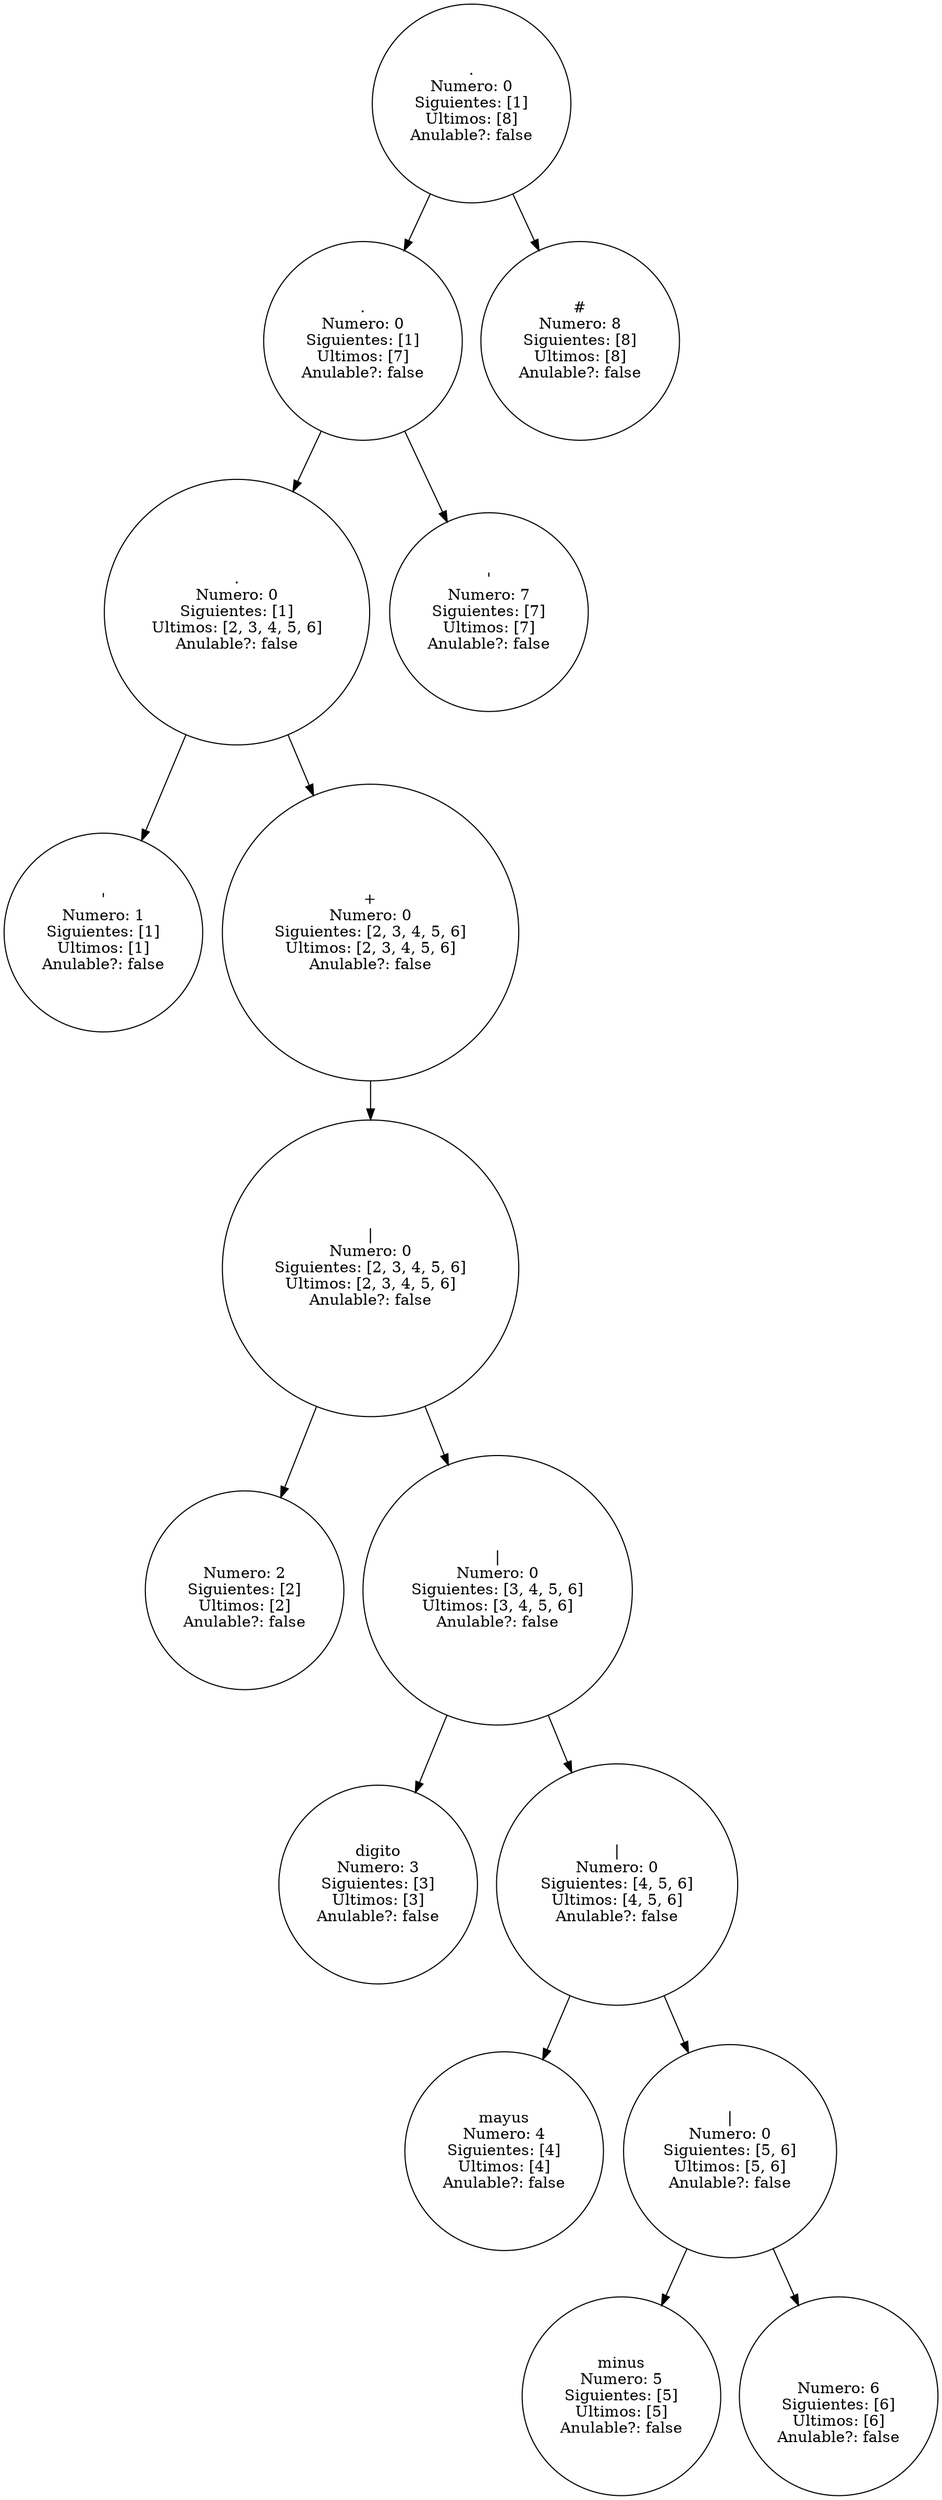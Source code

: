 digraph Arbol{
1936300896[shape=circle label="\'
Numero: 1
Siguientes: [1]
Ultimos: [1]
Anulable?: false"];
1740697948[shape=circle label=".
Numero: 0
Siguientes: [1]
Ultimos: [2, 3, 4, 5, 6]
Anulable?: false"];
1740697948 -> 1936300896
1740697948 -> 1841281840
1841281840[shape=circle label="+
Numero: 0
Siguientes: [2, 3, 4, 5, 6]
Ultimos: [2, 3, 4, 5, 6]
Anulable?: false"];
1841281840 -> 549002690
523513902[shape=circle label=" 
Numero: 2
Siguientes: [2]
Ultimos: [2]
Anulable?: false"];
549002690[shape=circle label="|
Numero: 0
Siguientes: [2, 3, 4, 5, 6]
Ultimos: [2, 3, 4, 5, 6]
Anulable?: false"];
549002690 -> 523513902
549002690 -> 2141087877
1877486205[shape=circle label="digito
Numero: 3
Siguientes: [3]
Ultimos: [3]
Anulable?: false"];
2141087877[shape=circle label="|
Numero: 0
Siguientes: [3, 4, 5, 6]
Ultimos: [3, 4, 5, 6]
Anulable?: false"];
2141087877 -> 1877486205
2141087877 -> 123170127
962369739[shape=circle label="mayus
Numero: 4
Siguientes: [4]
Ultimos: [4]
Anulable?: false"];
123170127[shape=circle label="|
Numero: 0
Siguientes: [4, 5, 6]
Ultimos: [4, 5, 6]
Anulable?: false"];
123170127 -> 962369739
123170127 -> 898241829
463436331[shape=circle label="minus
Numero: 5
Siguientes: [5]
Ultimos: [5]
Anulable?: false"];
898241829[shape=circle label="|
Numero: 0
Siguientes: [5, 6]
Ultimos: [5, 6]
Anulable?: false"];
898241829 -> 463436331
898241829 -> 656298242
656298242[shape=circle label="\n
Numero: 6
Siguientes: [6]
Ultimos: [6]
Anulable?: false"];
2061049834[shape=circle label=".
Numero: 0
Siguientes: [1]
Ultimos: [7]
Anulable?: false"];
2061049834 -> 1740697948
2061049834 -> 522133161
522133161[shape=circle label="\'
Numero: 7
Siguientes: [7]
Ultimos: [7]
Anulable?: false"];
2142335299[shape=circle label=".
Numero: 0
Siguientes: [1]
Ultimos: [8]
Anulable?: false"];
2142335299 -> 2061049834
2142335299 -> 712161782
712161782[shape=circle label="#
Numero: 8
Siguientes: [8]
Ultimos: [8]
Anulable?: false"];

}
